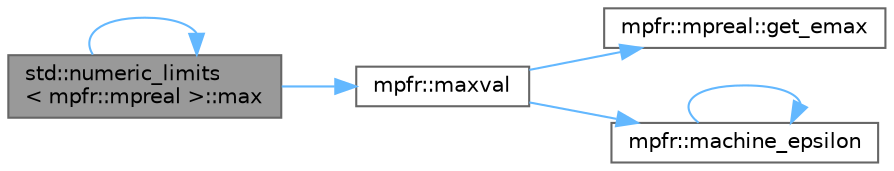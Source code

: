 digraph "std::numeric_limits&lt; mpfr::mpreal &gt;::max"
{
 // LATEX_PDF_SIZE
  bgcolor="transparent";
  edge [fontname=Helvetica,fontsize=10,labelfontname=Helvetica,labelfontsize=10];
  node [fontname=Helvetica,fontsize=10,shape=box,height=0.2,width=0.4];
  rankdir="LR";
  Node1 [id="Node000001",label="std::numeric_limits\l\< mpfr::mpreal \>::max",height=0.2,width=0.4,color="gray40", fillcolor="grey60", style="filled", fontcolor="black",tooltip=" "];
  Node1 -> Node1 [id="edge1_Node000001_Node000001",color="steelblue1",style="solid",tooltip=" "];
  Node1 -> Node2 [id="edge2_Node000001_Node000002",color="steelblue1",style="solid",tooltip=" "];
  Node2 [id="Node000002",label="mpfr::maxval",height=0.2,width=0.4,color="grey40", fillcolor="white", style="filled",URL="$namespacempfr.html#ac5d52f3ecbedf807efc1815b836d587e",tooltip=" "];
  Node2 -> Node3 [id="edge3_Node000002_Node000003",color="steelblue1",style="solid",tooltip=" "];
  Node3 [id="Node000003",label="mpfr::mpreal::get_emax",height=0.2,width=0.4,color="grey40", fillcolor="white", style="filled",URL="$classmpfr_1_1mpreal.html#a657bbecc169f605afbacf5656a2842fd",tooltip=" "];
  Node2 -> Node4 [id="edge4_Node000002_Node000004",color="steelblue1",style="solid",tooltip=" "];
  Node4 [id="Node000004",label="mpfr::machine_epsilon",height=0.2,width=0.4,color="grey40", fillcolor="white", style="filled",URL="$namespacempfr.html#ab72db36dfba03626c173e0beb84b49e8",tooltip=" "];
  Node4 -> Node4 [id="edge5_Node000004_Node000004",color="steelblue1",style="solid",tooltip=" "];
}
